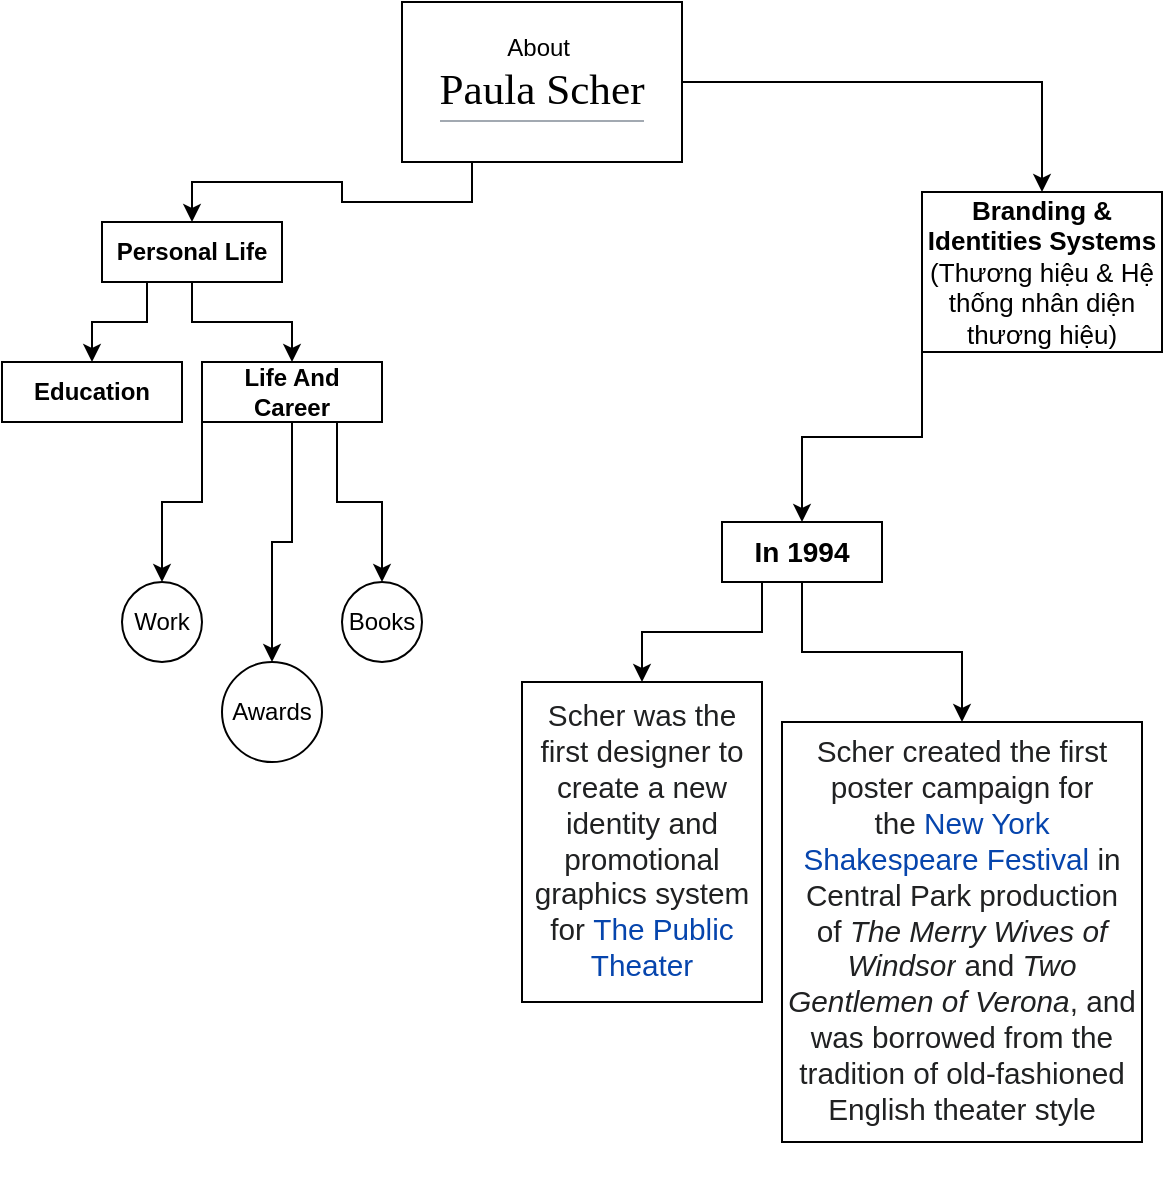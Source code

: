 <mxfile version="14.4.3" type="github">
  <diagram id="C5RBs43oDa-KdzZeNtuy" name="Page-1">
    <mxGraphModel dx="774" dy="778" grid="1" gridSize="10" guides="1" tooltips="1" connect="1" arrows="1" fold="1" page="1" pageScale="1" pageWidth="827" pageHeight="1169" math="0" shadow="0">
      <root>
        <mxCell id="WIyWlLk6GJQsqaUBKTNV-0" />
        <mxCell id="WIyWlLk6GJQsqaUBKTNV-1" parent="WIyWlLk6GJQsqaUBKTNV-0" />
        <mxCell id="FcO7wQIIchZVDiMjkEja-14" style="edgeStyle=orthogonalEdgeStyle;rounded=0;orthogonalLoop=1;jettySize=auto;html=1;exitX=1;exitY=0.5;exitDx=0;exitDy=0;" edge="1" parent="WIyWlLk6GJQsqaUBKTNV-1" source="FcO7wQIIchZVDiMjkEja-0" target="FcO7wQIIchZVDiMjkEja-13">
          <mxGeometry relative="1" as="geometry" />
        </mxCell>
        <mxCell id="FcO7wQIIchZVDiMjkEja-35" style="edgeStyle=orthogonalEdgeStyle;rounded=0;orthogonalLoop=1;jettySize=auto;html=1;exitX=0.25;exitY=1;exitDx=0;exitDy=0;entryX=0.5;entryY=0;entryDx=0;entryDy=0;" edge="1" parent="WIyWlLk6GJQsqaUBKTNV-1" source="FcO7wQIIchZVDiMjkEja-0" target="FcO7wQIIchZVDiMjkEja-15">
          <mxGeometry relative="1" as="geometry" />
        </mxCell>
        <mxCell id="FcO7wQIIchZVDiMjkEja-0" value="About&amp;nbsp;&lt;h1 id=&quot;firstHeading&quot; class=&quot;firstHeading&quot; style=&quot;margin: 0px 0px 0.25em ; padding: 0px ; overflow: visible ; border-bottom: 1px solid rgb(162 , 169 , 177) ; font-size: 1.8em ; font-weight: normal ; font-family: &amp;#34;linux libertine&amp;#34; , &amp;#34;georgia&amp;#34; , &amp;#34;times&amp;#34; , serif ; line-height: 1.3&quot;&gt;Paula Scher&lt;/h1&gt;" style="rounded=0;whiteSpace=wrap;html=1;" vertex="1" parent="WIyWlLk6GJQsqaUBKTNV-1">
          <mxGeometry x="220" y="140" width="140" height="80" as="geometry" />
        </mxCell>
        <mxCell id="FcO7wQIIchZVDiMjkEja-4" value="&lt;b&gt;Education&lt;/b&gt;" style="rounded=0;whiteSpace=wrap;html=1;" vertex="1" parent="WIyWlLk6GJQsqaUBKTNV-1">
          <mxGeometry x="20" y="320" width="90" height="30" as="geometry" />
        </mxCell>
        <mxCell id="FcO7wQIIchZVDiMjkEja-19" style="edgeStyle=orthogonalEdgeStyle;rounded=0;orthogonalLoop=1;jettySize=auto;html=1;exitX=0;exitY=1;exitDx=0;exitDy=0;entryX=0.5;entryY=0;entryDx=0;entryDy=0;" edge="1" parent="WIyWlLk6GJQsqaUBKTNV-1" source="FcO7wQIIchZVDiMjkEja-6" target="FcO7wQIIchZVDiMjkEja-11">
          <mxGeometry relative="1" as="geometry" />
        </mxCell>
        <mxCell id="FcO7wQIIchZVDiMjkEja-33" style="edgeStyle=orthogonalEdgeStyle;rounded=0;orthogonalLoop=1;jettySize=auto;html=1;exitX=0.75;exitY=1;exitDx=0;exitDy=0;" edge="1" parent="WIyWlLk6GJQsqaUBKTNV-1" source="FcO7wQIIchZVDiMjkEja-6" target="FcO7wQIIchZVDiMjkEja-21">
          <mxGeometry relative="1" as="geometry" />
        </mxCell>
        <mxCell id="FcO7wQIIchZVDiMjkEja-34" style="edgeStyle=orthogonalEdgeStyle;rounded=0;orthogonalLoop=1;jettySize=auto;html=1;exitX=0.5;exitY=1;exitDx=0;exitDy=0;" edge="1" parent="WIyWlLk6GJQsqaUBKTNV-1" source="FcO7wQIIchZVDiMjkEja-6" target="FcO7wQIIchZVDiMjkEja-17">
          <mxGeometry relative="1" as="geometry" />
        </mxCell>
        <mxCell id="FcO7wQIIchZVDiMjkEja-6" value="&lt;b&gt;Life And Career&lt;/b&gt;" style="rounded=0;whiteSpace=wrap;html=1;" vertex="1" parent="WIyWlLk6GJQsqaUBKTNV-1">
          <mxGeometry x="120" y="320" width="90" height="30" as="geometry" />
        </mxCell>
        <mxCell id="FcO7wQIIchZVDiMjkEja-11" value="Work" style="ellipse;whiteSpace=wrap;html=1;aspect=fixed;" vertex="1" parent="WIyWlLk6GJQsqaUBKTNV-1">
          <mxGeometry x="80" y="430" width="40" height="40" as="geometry" />
        </mxCell>
        <mxCell id="FcO7wQIIchZVDiMjkEja-28" style="edgeStyle=orthogonalEdgeStyle;rounded=0;orthogonalLoop=1;jettySize=auto;html=1;exitX=0;exitY=1;exitDx=0;exitDy=0;" edge="1" parent="WIyWlLk6GJQsqaUBKTNV-1" source="FcO7wQIIchZVDiMjkEja-13" target="FcO7wQIIchZVDiMjkEja-27">
          <mxGeometry relative="1" as="geometry" />
        </mxCell>
        <mxCell id="FcO7wQIIchZVDiMjkEja-13" value="&lt;font style=&quot;font-size: 13px&quot;&gt;&lt;b&gt;Branding &amp;amp; Identities Systems&lt;/b&gt;&lt;br&gt;(Thương hiệu &amp;amp; Hệ thống nhân diện thương hiệu)&lt;br&gt;&lt;/font&gt;" style="rounded=0;whiteSpace=wrap;html=1;" vertex="1" parent="WIyWlLk6GJQsqaUBKTNV-1">
          <mxGeometry x="480" y="235" width="120" height="80" as="geometry" />
        </mxCell>
        <mxCell id="FcO7wQIIchZVDiMjkEja-36" style="edgeStyle=orthogonalEdgeStyle;rounded=0;orthogonalLoop=1;jettySize=auto;html=1;exitX=0.5;exitY=1;exitDx=0;exitDy=0;" edge="1" parent="WIyWlLk6GJQsqaUBKTNV-1" source="FcO7wQIIchZVDiMjkEja-15" target="FcO7wQIIchZVDiMjkEja-6">
          <mxGeometry relative="1" as="geometry" />
        </mxCell>
        <mxCell id="FcO7wQIIchZVDiMjkEja-37" style="edgeStyle=orthogonalEdgeStyle;rounded=0;orthogonalLoop=1;jettySize=auto;html=1;exitX=0.25;exitY=1;exitDx=0;exitDy=0;entryX=0.5;entryY=0;entryDx=0;entryDy=0;" edge="1" parent="WIyWlLk6GJQsqaUBKTNV-1" source="FcO7wQIIchZVDiMjkEja-15" target="FcO7wQIIchZVDiMjkEja-4">
          <mxGeometry relative="1" as="geometry" />
        </mxCell>
        <mxCell id="FcO7wQIIchZVDiMjkEja-15" value="&lt;b&gt;Personal Life&lt;/b&gt;" style="rounded=0;whiteSpace=wrap;html=1;" vertex="1" parent="WIyWlLk6GJQsqaUBKTNV-1">
          <mxGeometry x="70" y="250" width="90" height="30" as="geometry" />
        </mxCell>
        <mxCell id="FcO7wQIIchZVDiMjkEja-17" value="Awards" style="ellipse;whiteSpace=wrap;html=1;aspect=fixed;" vertex="1" parent="WIyWlLk6GJQsqaUBKTNV-1">
          <mxGeometry x="130" y="470" width="50" height="50" as="geometry" />
        </mxCell>
        <mxCell id="FcO7wQIIchZVDiMjkEja-21" value="Books" style="ellipse;whiteSpace=wrap;html=1;aspect=fixed;" vertex="1" parent="WIyWlLk6GJQsqaUBKTNV-1">
          <mxGeometry x="190" y="430" width="40" height="40" as="geometry" />
        </mxCell>
        <mxCell id="FcO7wQIIchZVDiMjkEja-23" value="&lt;span style=&quot;color: rgb(32 , 33 , 34) ; font-family: sans-serif ; font-size: 14.875px ; font-style: normal ; letter-spacing: normal ; text-indent: 0px ; text-transform: none ; word-spacing: 0px ; background-color: rgb(255 , 255 , 255) ; display: inline ; float: none&quot;&gt;Scher was the first designer to create a new identity and promotional graphics system for&lt;span style=&quot;font-weight: 400&quot;&gt;&amp;nbsp;&lt;/span&gt;&lt;/span&gt;&lt;a href=&quot;https://en.wikipedia.org/wiki/The_Public_Theater&quot; title=&quot;&quot; style=&quot;text-decoration: none ; color: rgb(6 , 69 , 173) ; background: none rgb(255 , 255 , 255) ; font-family: sans-serif ; font-size: 14.875px ; font-style: normal ; font-weight: 400 ; letter-spacing: normal ; text-indent: 0px ; text-transform: none ; word-spacing: 0px&quot;&gt;The Public Theater&lt;/a&gt;" style="rounded=0;whiteSpace=wrap;html=1;" vertex="1" parent="WIyWlLk6GJQsqaUBKTNV-1">
          <mxGeometry x="280" y="480" width="120" height="160" as="geometry" />
        </mxCell>
        <mxCell id="FcO7wQIIchZVDiMjkEja-31" style="edgeStyle=orthogonalEdgeStyle;rounded=0;orthogonalLoop=1;jettySize=auto;html=1;exitX=0.5;exitY=1;exitDx=0;exitDy=0;entryX=0.5;entryY=0;entryDx=0;entryDy=0;" edge="1" parent="WIyWlLk6GJQsqaUBKTNV-1" source="FcO7wQIIchZVDiMjkEja-27" target="FcO7wQIIchZVDiMjkEja-30">
          <mxGeometry relative="1" as="geometry" />
        </mxCell>
        <mxCell id="FcO7wQIIchZVDiMjkEja-32" style="edgeStyle=orthogonalEdgeStyle;rounded=0;orthogonalLoop=1;jettySize=auto;html=1;exitX=0.25;exitY=1;exitDx=0;exitDy=0;entryX=0.5;entryY=0;entryDx=0;entryDy=0;" edge="1" parent="WIyWlLk6GJQsqaUBKTNV-1" source="FcO7wQIIchZVDiMjkEja-27" target="FcO7wQIIchZVDiMjkEja-23">
          <mxGeometry relative="1" as="geometry" />
        </mxCell>
        <mxCell id="FcO7wQIIchZVDiMjkEja-27" value="&lt;b&gt;&lt;font style=&quot;font-size: 14px&quot;&gt;In 1994&lt;/font&gt;&lt;/b&gt;" style="rounded=0;whiteSpace=wrap;html=1;" vertex="1" parent="WIyWlLk6GJQsqaUBKTNV-1">
          <mxGeometry x="380" y="400" width="80" height="30" as="geometry" />
        </mxCell>
        <mxCell id="FcO7wQIIchZVDiMjkEja-30" value="&#xa;&#xa;&lt;span style=&quot;color: rgb(32, 33, 34); font-family: sans-serif; font-size: 14.875px; font-style: normal; font-weight: 400; letter-spacing: normal; text-indent: 0px; text-transform: none; word-spacing: 0px; background-color: rgb(255, 255, 255); display: inline; float: none;&quot;&gt;Scher created the first poster campaign for the&lt;span&gt;&amp;nbsp;&lt;/span&gt;&lt;/span&gt;&lt;a href=&quot;https://en.wikipedia.org/wiki/New_York_Shakespeare_Festival&quot; class=&quot;mw-redirect&quot; title=&quot;New York Shakespeare Festival&quot; style=&quot;text-decoration: none; color: rgb(6, 69, 173); background: none rgb(255, 255, 255); font-family: sans-serif; font-size: 14.875px; font-style: normal; font-weight: 400; letter-spacing: normal; text-indent: 0px; text-transform: none; word-spacing: 0px;&quot;&gt;New York Shakespeare Festival&lt;/a&gt;&lt;span style=&quot;color: rgb(32, 33, 34); font-family: sans-serif; font-size: 14.875px; font-style: normal; font-weight: 400; letter-spacing: normal; text-indent: 0px; text-transform: none; word-spacing: 0px; background-color: rgb(255, 255, 255); display: inline; float: none;&quot;&gt;&lt;span&gt;&amp;nbsp;&lt;/span&gt;in Central Park production of&lt;span&gt;&amp;nbsp;&lt;/span&gt;&lt;/span&gt;&lt;i style=&quot;color: rgb(32, 33, 34); font-family: sans-serif; font-size: 14.875px; font-weight: 400; letter-spacing: normal; text-indent: 0px; text-transform: none; word-spacing: 0px; background-color: rgb(255, 255, 255);&quot;&gt;The Merry Wives of Windsor&lt;/i&gt;&lt;span style=&quot;color: rgb(32, 33, 34); font-family: sans-serif; font-size: 14.875px; font-style: normal; font-weight: 400; letter-spacing: normal; text-indent: 0px; text-transform: none; word-spacing: 0px; background-color: rgb(255, 255, 255); display: inline; float: none;&quot;&gt;&lt;span&gt;&amp;nbsp;&lt;/span&gt;and&lt;span&gt;&amp;nbsp;&lt;/span&gt;&lt;/span&gt;&lt;i style=&quot;color: rgb(32, 33, 34); font-family: sans-serif; font-size: 14.875px; font-weight: 400; letter-spacing: normal; text-indent: 0px; text-transform: none; word-spacing: 0px; background-color: rgb(255, 255, 255);&quot;&gt;Two Gentlemen of Verona&lt;/i&gt;&lt;span style=&quot;color: rgb(32, 33, 34); font-family: sans-serif; font-size: 14.875px; font-style: normal; font-weight: 400; letter-spacing: normal; text-indent: 0px; text-transform: none; word-spacing: 0px; background-color: rgb(255, 255, 255); display: inline; float: none;&quot;&gt;, and was borrowed from the tradition of old-fashioned English theater style&lt;/span&gt;&#xa;&#xa;" style="rounded=0;whiteSpace=wrap;html=1;" vertex="1" parent="WIyWlLk6GJQsqaUBKTNV-1">
          <mxGeometry x="410" y="500" width="180" height="210" as="geometry" />
        </mxCell>
      </root>
    </mxGraphModel>
  </diagram>
</mxfile>
